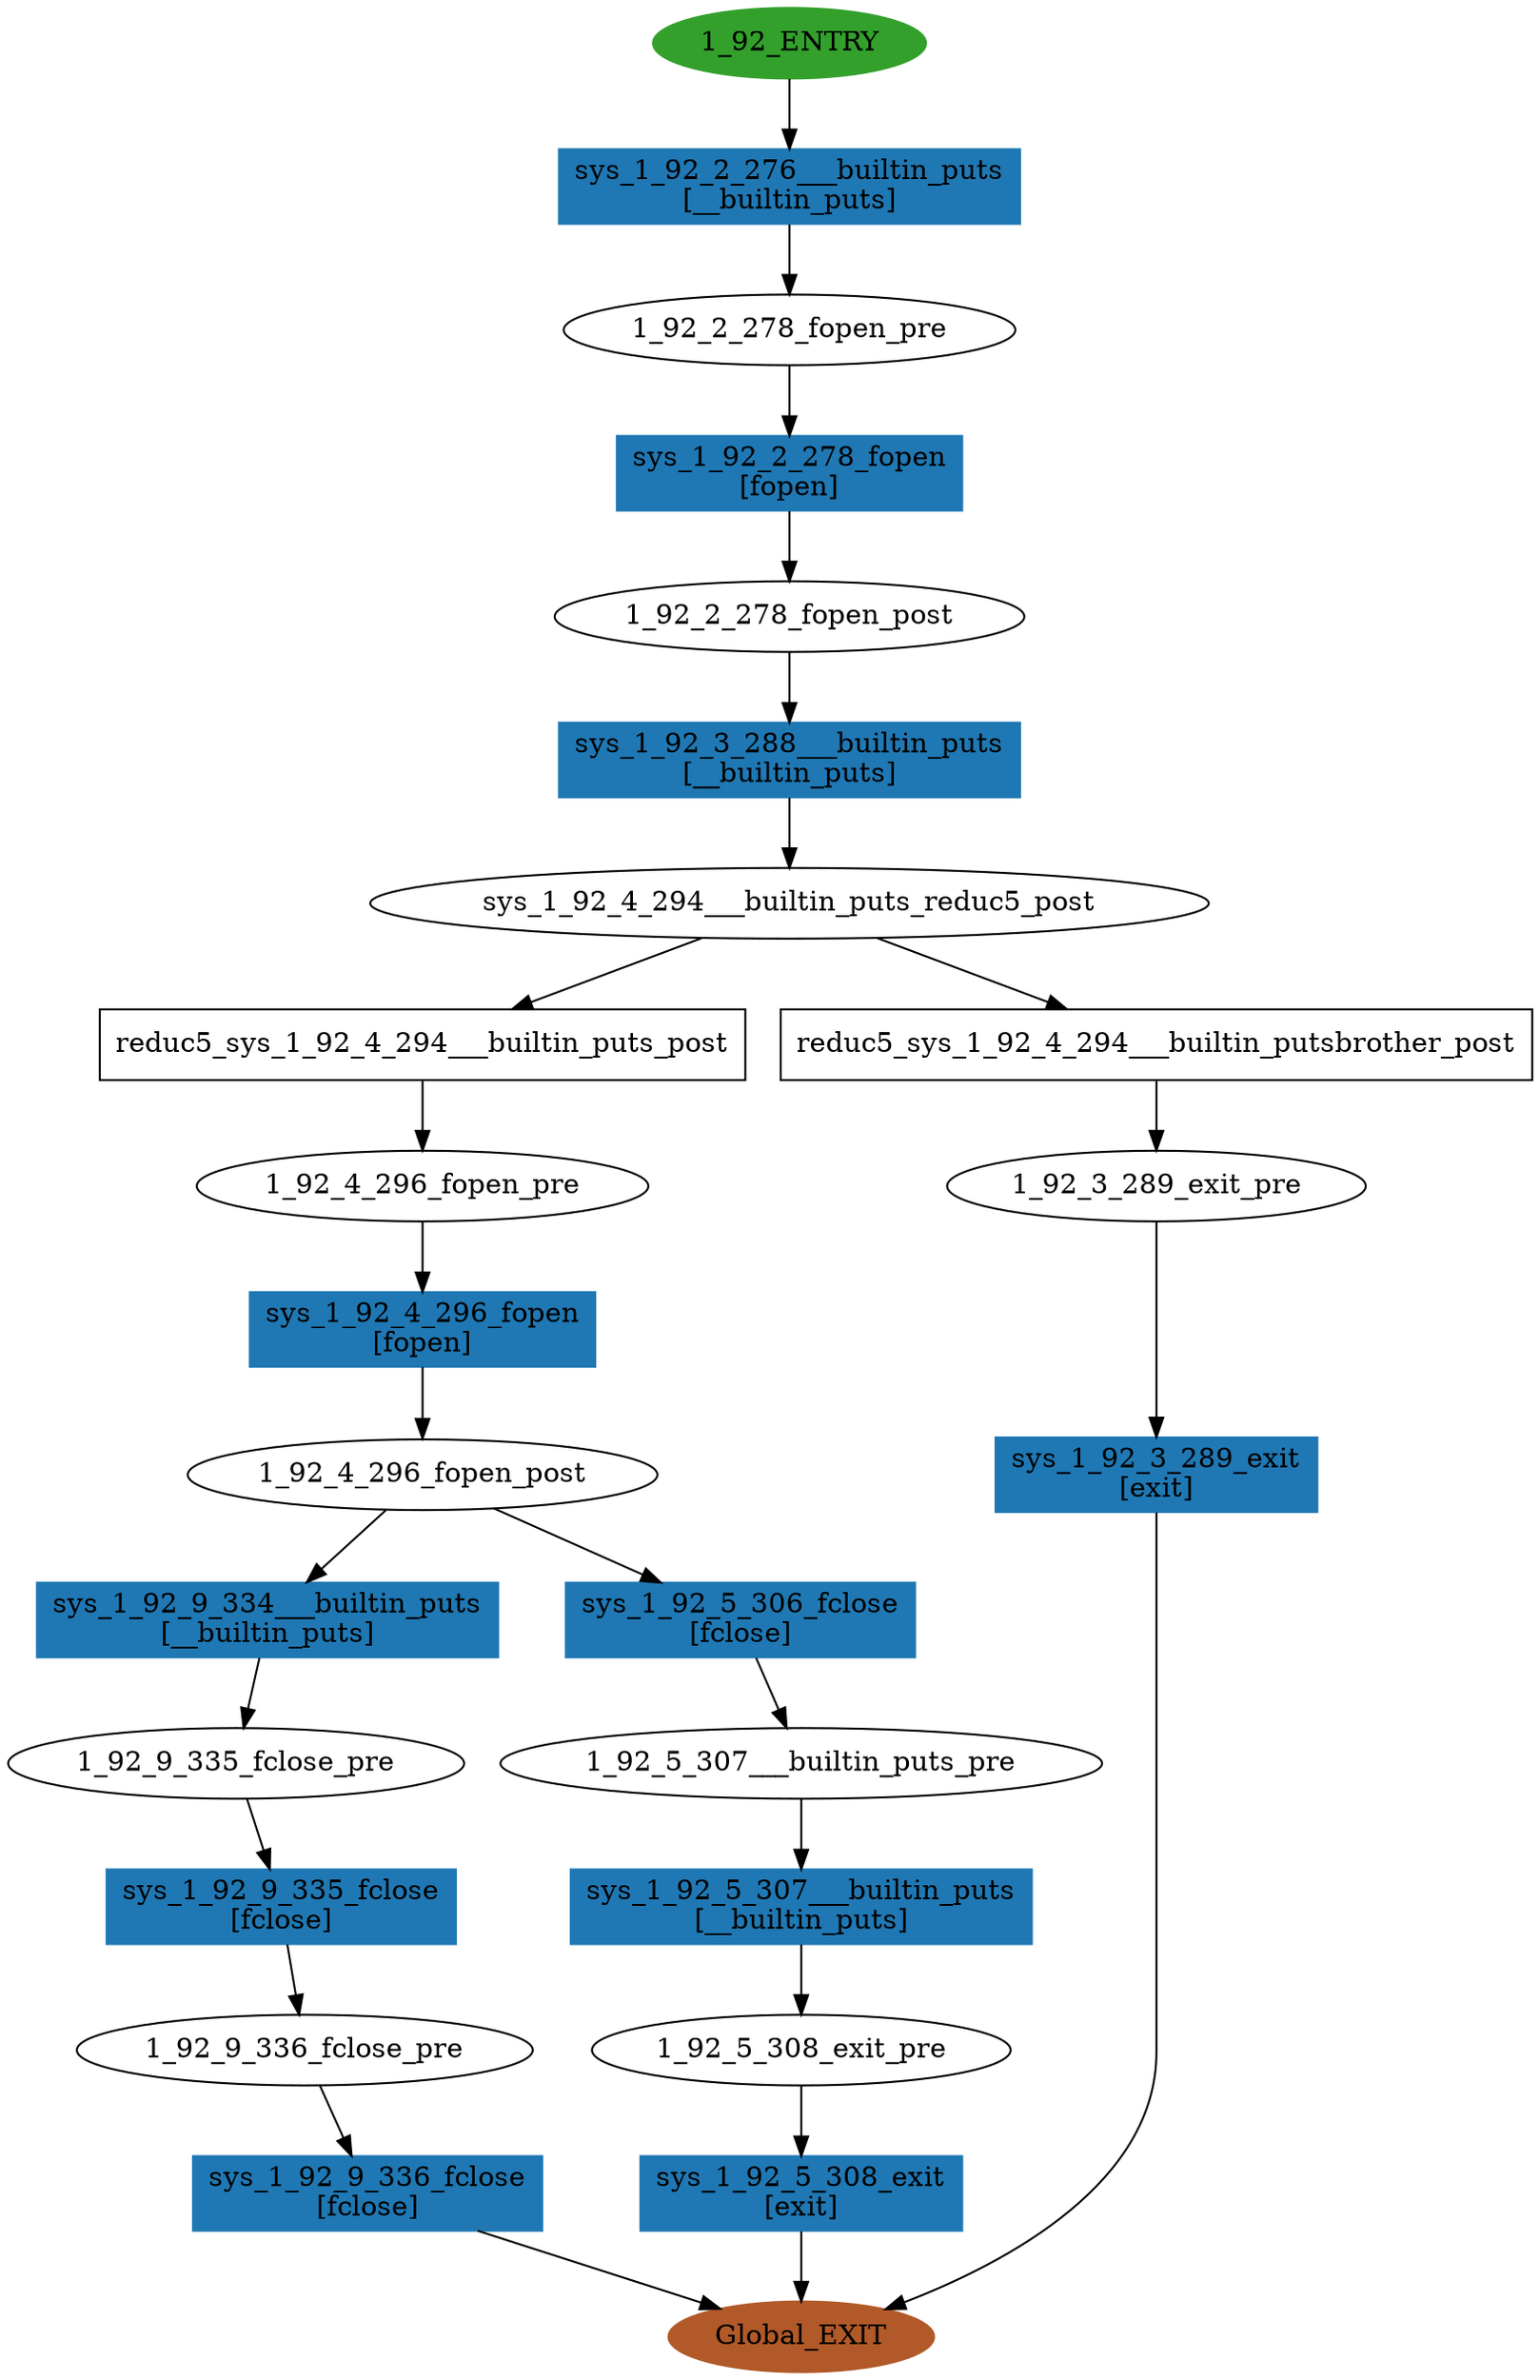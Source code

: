 digraph model { 
compound=true; 
node  [style="filled", colorscheme="paired12"];  "1_92_4_296_fopen_pre" [shape=ellipse, style=""];
  "1_92_2_278_fopen_pre" [shape=ellipse, style=""];
  "sys_1_92_4_294___builtin_puts_reduc5_post" [shape=ellipse, style=""];
  "1_92_2_278_fopen_post" [shape=ellipse, style=""];
  "1_92_4_296_fopen_post" [shape=ellipse, style=""];
  "1_92_5_307___builtin_puts_pre" [shape=ellipse, style=""];
  "1_92_9_336_fclose_pre" [shape=ellipse, style=""];
  "1_92_9_335_fclose_pre" [shape=ellipse, style=""];
  "1_92_ENTRY" [shape=ellipse, color=4, style=filled];
  "1_92_5_308_exit_pre" [shape=ellipse, style=""];
  "Global_EXIT" [shape=ellipse, color=12, style=filled];
  "1_92_3_289_exit_pre" [shape=ellipse, style=""];
  "reduc5_sys_1_92_4_294___builtin_puts_post" [shape=box, style=""];
  "reduc5_sys_1_92_4_294___builtin_puts_post" [label="reduc5_sys_1_92_4_294___builtin_puts_post\n"];
  "sys_1_92_9_334___builtin_puts" [shape=box, style=""];
  "sys_1_92_9_334___builtin_puts" [color=2, style=filled];
  "sys_1_92_9_334___builtin_puts" [label="sys_1_92_9_334___builtin_puts\n[__builtin_puts]"];
  "sys_1_92_4_296_fopen" [shape=box, style=""];
  "sys_1_92_4_296_fopen" [color=2, style=filled];
  "sys_1_92_4_296_fopen" [label="sys_1_92_4_296_fopen\n[fopen]"];
  "sys_1_92_3_289_exit" [shape=box, style=""];
  "sys_1_92_3_289_exit" [color=2, style=filled];
  "sys_1_92_3_289_exit" [label="sys_1_92_3_289_exit\n[exit]"];
  "sys_1_92_2_278_fopen" [shape=box, style=""];
  "sys_1_92_2_278_fopen" [color=2, style=filled];
  "sys_1_92_2_278_fopen" [label="sys_1_92_2_278_fopen\n[fopen]"];
  "sys_1_92_2_276___builtin_puts" [shape=box, style=""];
  "sys_1_92_2_276___builtin_puts" [color=2, style=filled];
  "sys_1_92_2_276___builtin_puts" [label="sys_1_92_2_276___builtin_puts\n[__builtin_puts]"];
  "reduc5_sys_1_92_4_294___builtin_putsbrother_post" [shape=box, style=""];
  "reduc5_sys_1_92_4_294___builtin_putsbrother_post" [label="reduc5_sys_1_92_4_294___builtin_putsbrother_post\n"];
  "sys_1_92_5_308_exit" [shape=box, style=""];
  "sys_1_92_5_308_exit" [color=2, style=filled];
  "sys_1_92_5_308_exit" [label="sys_1_92_5_308_exit\n[exit]"];
  "sys_1_92_5_307___builtin_puts" [shape=box, style=""];
  "sys_1_92_5_307___builtin_puts" [color=2, style=filled];
  "sys_1_92_5_307___builtin_puts" [label="sys_1_92_5_307___builtin_puts\n[__builtin_puts]"];
  "sys_1_92_3_288___builtin_puts" [shape=box, style=""];
  "sys_1_92_3_288___builtin_puts" [color=2, style=filled];
  "sys_1_92_3_288___builtin_puts" [label="sys_1_92_3_288___builtin_puts\n[__builtin_puts]"];
  "sys_1_92_9_336_fclose" [shape=box, style=""];
  "sys_1_92_9_336_fclose" [color=2, style=filled];
  "sys_1_92_9_336_fclose" [label="sys_1_92_9_336_fclose\n[fclose]"];
  "sys_1_92_9_335_fclose" [shape=box, style=""];
  "sys_1_92_9_335_fclose" [color=2, style=filled];
  "sys_1_92_9_335_fclose" [label="sys_1_92_9_335_fclose\n[fclose]"];
  "sys_1_92_5_306_fclose" [shape=box, style=""];
  "sys_1_92_5_306_fclose" [color=2, style=filled];
  "sys_1_92_5_306_fclose" [label="sys_1_92_5_306_fclose\n[fclose]"];
  "sys_1_92_5_308_exit" -> "Global_EXIT" [label="", arrowhead="normal"];
  "sys_1_92_9_335_fclose" -> "1_92_9_336_fclose_pre" [label="", arrowhead="normal"];
  "sys_1_92_5_307___builtin_puts" -> "1_92_5_308_exit_pre" [label="", arrowhead="normal"];
  "sys_1_92_2_276___builtin_puts" -> "1_92_2_278_fopen_pre" [label="", arrowhead="normal"];
  "1_92_4_296_fopen_post" -> "sys_1_92_9_334___builtin_puts" [label="", arrowhead="normal"];
  "1_92_ENTRY" -> "sys_1_92_2_276___builtin_puts" [label="", arrowhead="normal"];
  "sys_1_92_5_306_fclose" -> "1_92_5_307___builtin_puts_pre" [label="", arrowhead="normal"];
  "1_92_4_296_fopen_pre" -> "sys_1_92_4_296_fopen" [label="", arrowhead="normal"];
  "1_92_5_308_exit_pre" -> "sys_1_92_5_308_exit" [label="", arrowhead="normal"];
  "reduc5_sys_1_92_4_294___builtin_putsbrother_post" -> "1_92_3_289_exit_pre" [label="", arrowhead="normal"];
  "sys_1_92_3_288___builtin_puts" -> "sys_1_92_4_294___builtin_puts_reduc5_post" [label="", arrowhead="normal"];
  "1_92_9_335_fclose_pre" -> "sys_1_92_9_335_fclose" [label="", arrowhead="normal"];
  "sys_1_92_9_336_fclose" -> "Global_EXIT" [label="", arrowhead="normal"];
  "1_92_3_289_exit_pre" -> "sys_1_92_3_289_exit" [label="", arrowhead="normal"];
  "1_92_2_278_fopen_pre" -> "sys_1_92_2_278_fopen" [label="", arrowhead="normal"];
  "sys_1_92_3_289_exit" -> "Global_EXIT" [label="", arrowhead="normal"];
  "1_92_2_278_fopen_post" -> "sys_1_92_3_288___builtin_puts" [label="", arrowhead="normal"];
  "sys_1_92_9_334___builtin_puts" -> "1_92_9_335_fclose_pre" [label="", arrowhead="normal"];
  "1_92_9_336_fclose_pre" -> "sys_1_92_9_336_fclose" [label="", arrowhead="normal"];
  "sys_1_92_2_278_fopen" -> "1_92_2_278_fopen_post" [label="", arrowhead="normal"];
  "1_92_5_307___builtin_puts_pre" -> "sys_1_92_5_307___builtin_puts" [label="", arrowhead="normal"];
  "1_92_4_296_fopen_post" -> "sys_1_92_5_306_fclose" [label="", arrowhead="normal"];
  "sys_1_92_4_294___builtin_puts_reduc5_post" -> "reduc5_sys_1_92_4_294___builtin_putsbrother_post" [label="", arrowhead="normal"];
  "reduc5_sys_1_92_4_294___builtin_puts_post" -> "1_92_4_296_fopen_pre" [label="", arrowhead="normal"];
  "sys_1_92_4_294___builtin_puts_reduc5_post" -> "reduc5_sys_1_92_4_294___builtin_puts_post" [label="", arrowhead="normal"];
  "sys_1_92_4_296_fopen" -> "1_92_4_296_fopen_post" [label="", arrowhead="normal"];
}
